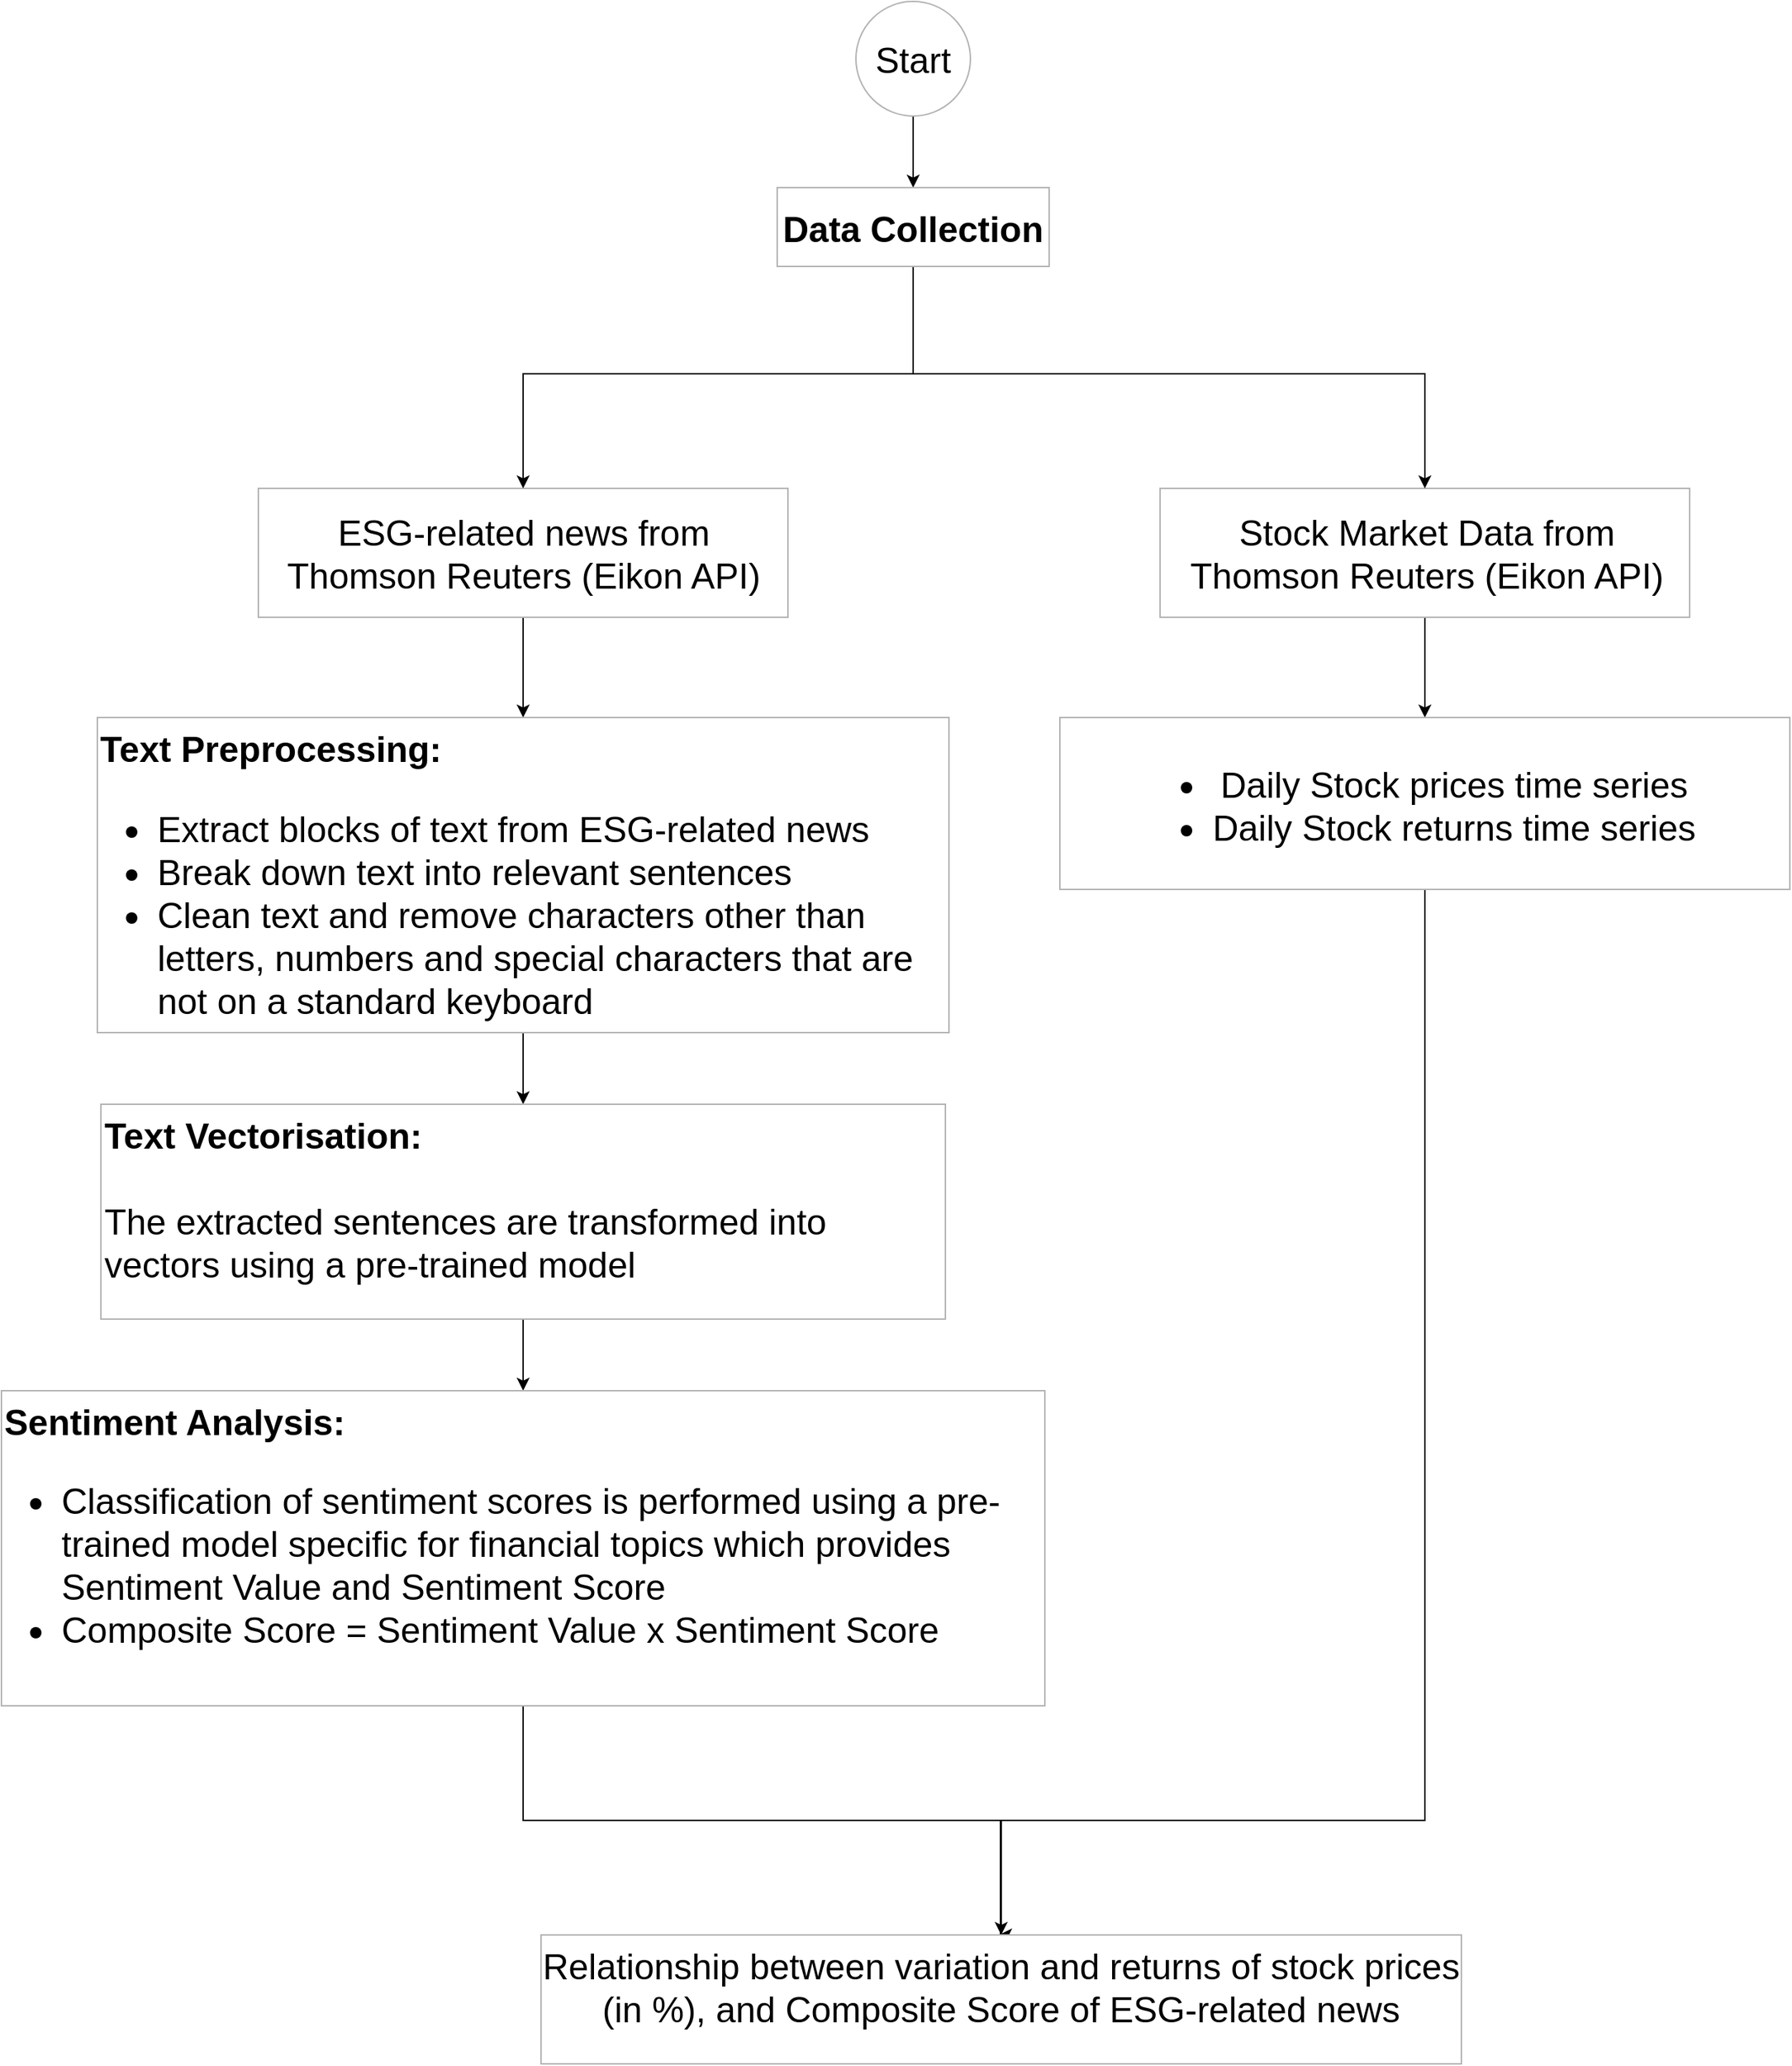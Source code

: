 <mxfile version="24.7.5">
  <diagram name="Page-1" id="VLJDBwGc8tw-kBL-8N2p">
    <mxGraphModel dx="2387" dy="4579" grid="1" gridSize="10" guides="1" tooltips="1" connect="1" arrows="1" fold="1" page="1" pageScale="1" pageWidth="827" pageHeight="1169" math="0" shadow="0">
      <root>
        <mxCell id="0" />
        <mxCell id="1" parent="0" />
        <mxCell id="1TPRH_xe5gjV9h8QFaa1-3" style="edgeStyle=orthogonalEdgeStyle;rounded=0;orthogonalLoop=1;jettySize=auto;html=1;entryX=0.5;entryY=0;entryDx=0;entryDy=0;" parent="1" source="x328PwAZrwwHZPL1ipOy-71" target="1TPRH_xe5gjV9h8QFaa1-2" edge="1">
          <mxGeometry relative="1" as="geometry" />
        </mxCell>
        <mxCell id="x328PwAZrwwHZPL1ipOy-71" value="&lt;font style=&quot;font-size: 25px;&quot;&gt;Start&lt;/font&gt;" style="strokeWidth=1;html=1;shape=mxgraph.flowchart.start_2;whiteSpace=wrap;fontSize=25;strokeColor=#B3B3B3;" parent="1" vertex="1">
          <mxGeometry x="-40" y="-2450" width="80" height="80" as="geometry" />
        </mxCell>
        <mxCell id="1TPRH_xe5gjV9h8QFaa1-6" style="edgeStyle=orthogonalEdgeStyle;rounded=0;orthogonalLoop=1;jettySize=auto;html=1;entryX=0.5;entryY=0;entryDx=0;entryDy=0;" parent="1" source="Cy4L_7yIVipCF6p3bhCm-1" target="Cy4L_7yIVipCF6p3bhCm-6" edge="1">
          <mxGeometry relative="1" as="geometry" />
        </mxCell>
        <mxCell id="Cy4L_7yIVipCF6p3bhCm-1" value="&lt;div style=&quot;font-size: 25px;&quot;&gt;&lt;span style=&quot;background-color: initial;&quot;&gt;ESG-related news from Thomson Reuters (Eikon API)&lt;/span&gt;&lt;br&gt;&lt;/div&gt;" style="rounded=0;whiteSpace=wrap;html=1;align=center;strokeColor=#B3B3B3;fontSize=25;verticalAlign=middle;" parent="1" vertex="1">
          <mxGeometry x="-457.5" y="-2110" width="370" height="90" as="geometry" />
        </mxCell>
        <mxCell id="Cy4L_7yIVipCF6p3bhCm-25" style="edgeStyle=orthogonalEdgeStyle;rounded=0;orthogonalLoop=1;jettySize=auto;html=1;" parent="1" source="Cy4L_7yIVipCF6p3bhCm-6" target="Cy4L_7yIVipCF6p3bhCm-8" edge="1">
          <mxGeometry relative="1" as="geometry" />
        </mxCell>
        <mxCell id="Cy4L_7yIVipCF6p3bhCm-6" value="&lt;p style=&quot;margin: 0cm; font-family: Aptos, sans-serif; font-size: 25px;&quot; class=&quot;MsoNormal&quot;&gt;&lt;font style=&quot;font-size: 25px;&quot;&gt;&lt;b style=&quot;font-size: 25px;&quot;&gt;&lt;span style=&quot;font-family: Helvetica; background-image: initial; background-position: initial; background-size: initial; background-repeat: initial; background-attachment: initial; background-origin: initial; background-clip: initial; font-size: 25px;&quot;&gt;Text Preprocessing:&lt;/span&gt;&lt;/b&gt;&lt;span style=&quot;font-family: &amp;quot;Times New Roman&amp;quot;, serif; font-size: 25px;&quot;&gt;&lt;/span&gt;&lt;/font&gt;&lt;/p&gt;&lt;ul style=&quot;margin-bottom: 0cm; font-size: 25px;&quot; type=&quot;disc&quot;&gt;&lt;li style=&quot;margin: 0cm; font-family: Aptos, sans-serif; background-image: initial; background-position: initial; background-size: initial; background-repeat: initial; background-attachment: initial; background-origin: initial; background-clip: initial; font-size: 25px;&quot; class=&quot;MsoNormal&quot;&gt;&lt;span style=&quot;font-family: Helvetica; font-size: 25px;&quot;&gt;&lt;font style=&quot;font-size: 25px;&quot;&gt;Extract blocks of text from ESG-related news&lt;/font&gt;&lt;/span&gt;&lt;/li&gt;&lt;li style=&quot;margin: 0cm; font-family: Aptos, sans-serif; background-image: initial; background-position: initial; background-size: initial; background-repeat: initial; background-attachment: initial; background-origin: initial; background-clip: initial; font-size: 25px;&quot; class=&quot;MsoNormal&quot;&gt;&lt;span style=&quot;font-family: Helvetica; font-size: 25px;&quot;&gt;&lt;font style=&quot;font-size: 25px;&quot;&gt;Break down text into relevant sentences&lt;/font&gt;&lt;/span&gt;&lt;/li&gt;&lt;li style=&quot;margin: 0cm; font-family: Aptos, sans-serif; background-image: initial; background-position: initial; background-size: initial; background-repeat: initial; background-attachment: initial; background-origin: initial; background-clip: initial; font-size: 25px;&quot; class=&quot;MsoNormal&quot;&gt;&lt;span style=&quot;font-family: Arial, sans-serif; font-size: 25px;&quot;&gt;&lt;font style=&quot;font-size: 25px;&quot;&gt;Clean text and remove characters other than letters, numbers and special characters that are not on a standard keyboard&lt;/font&gt;&lt;/span&gt;&lt;/li&gt;&lt;/ul&gt;" style="rounded=0;html=1;align=left;whiteSpace=wrap;resizable=1;autosize=0;resizeWidth=0;container=0;imageAspect=1;strokeColor=#B3B3B3;fontSize=25;verticalAlign=top;" parent="1" vertex="1">
          <mxGeometry x="-570" y="-1950" width="595" height="220" as="geometry" />
        </mxCell>
        <mxCell id="1TPRH_xe5gjV9h8QFaa1-7" style="edgeStyle=orthogonalEdgeStyle;rounded=0;orthogonalLoop=1;jettySize=auto;html=1;" parent="1" source="Cy4L_7yIVipCF6p3bhCm-8" target="Cy4L_7yIVipCF6p3bhCm-11" edge="1">
          <mxGeometry relative="1" as="geometry" />
        </mxCell>
        <mxCell id="Cy4L_7yIVipCF6p3bhCm-8" value="&lt;font style=&quot;font-size: 25px;&quot;&gt;&lt;font style=&quot;font-size: 25px;&quot;&gt;&lt;b style=&quot;font-size: 25px;&quot;&gt;Text Vectorisation:&lt;br style=&quot;font-size: 25px;&quot;&gt;&lt;/b&gt;&lt;/font&gt;&lt;span style=&quot;background-color: initial; font-size: 25px;&quot;&gt;&lt;b style=&quot;font-size: 25px;&quot;&gt;&lt;br style=&quot;font-size: 25px;&quot;&gt;&lt;/b&gt;The extracted sentences are transformed into vectors using a pre-trained model&lt;/span&gt;&lt;/font&gt;" style="rounded=0;whiteSpace=wrap;html=1;align=left;strokeColor=#B3B3B3;fontSize=25;verticalAlign=top;" parent="1" vertex="1">
          <mxGeometry x="-567.5" y="-1680" width="590" height="150" as="geometry" />
        </mxCell>
        <mxCell id="3QLeYfS6uihCZPVxcAaQ-1" style="edgeStyle=orthogonalEdgeStyle;rounded=0;orthogonalLoop=1;jettySize=auto;html=1;" edge="1" parent="1" source="Cy4L_7yIVipCF6p3bhCm-11" target="1TPRH_xe5gjV9h8QFaa1-13">
          <mxGeometry relative="1" as="geometry" />
        </mxCell>
        <mxCell id="Cy4L_7yIVipCF6p3bhCm-11" value="&lt;font style=&quot;font-size: 25px;&quot;&gt;&lt;b style=&quot;font-size: 25px;&quot;&gt;Sentiment Analysis:&lt;/b&gt;&lt;/font&gt;&lt;div style=&quot;font-size: 25px;&quot;&gt;&lt;ul style=&quot;font-size: 25px;&quot;&gt;&lt;li style=&quot;font-size: 25px;&quot;&gt;&lt;font style=&quot;font-size: 25px;&quot;&gt;Classification of sentiment scores is performed using a pre-trained model specific for financial topics which provides Sentiment Value and Sentiment Score&lt;/font&gt;&lt;/li&gt;&lt;li style=&quot;font-size: 25px;&quot;&gt;&lt;font style=&quot;font-size: 25px;&quot;&gt;Composite Score = Sentiment Value x Sentiment Score&amp;nbsp;&lt;/font&gt;&lt;/li&gt;&lt;/ul&gt;&lt;/div&gt;" style="rounded=0;whiteSpace=wrap;html=1;align=left;strokeColor=#B3B3B3;fontSize=25;verticalAlign=top;" parent="1" vertex="1">
          <mxGeometry x="-637" y="-1480" width="729" height="220" as="geometry" />
        </mxCell>
        <mxCell id="1TPRH_xe5gjV9h8QFaa1-10" style="edgeStyle=orthogonalEdgeStyle;rounded=0;orthogonalLoop=1;jettySize=auto;html=1;entryX=0.5;entryY=0;entryDx=0;entryDy=0;" parent="1" source="1TPRH_xe5gjV9h8QFaa1-1" target="1TPRH_xe5gjV9h8QFaa1-8" edge="1">
          <mxGeometry relative="1" as="geometry" />
        </mxCell>
        <mxCell id="1TPRH_xe5gjV9h8QFaa1-1" value="&lt;div style=&quot;text-align: center; font-size: 25px;&quot;&gt;&lt;span style=&quot;background-color: initial;&quot;&gt;Stock Market Data from Thomson Reuters (Eikon API)&lt;/span&gt;&lt;br&gt;&lt;/div&gt;" style="rounded=0;whiteSpace=wrap;html=1;align=left;strokeColor=#B3B3B3;fontSize=25;verticalAlign=middle;" parent="1" vertex="1">
          <mxGeometry x="172.5" y="-2110" width="370" height="90" as="geometry" />
        </mxCell>
        <mxCell id="1TPRH_xe5gjV9h8QFaa1-4" style="edgeStyle=orthogonalEdgeStyle;rounded=0;orthogonalLoop=1;jettySize=auto;html=1;entryX=0.5;entryY=0;entryDx=0;entryDy=0;" parent="1" source="1TPRH_xe5gjV9h8QFaa1-2" target="Cy4L_7yIVipCF6p3bhCm-1" edge="1">
          <mxGeometry relative="1" as="geometry">
            <Array as="points">
              <mxPoint y="-2190" />
              <mxPoint x="-272" y="-2190" />
            </Array>
          </mxGeometry>
        </mxCell>
        <mxCell id="1TPRH_xe5gjV9h8QFaa1-5" style="edgeStyle=orthogonalEdgeStyle;rounded=0;orthogonalLoop=1;jettySize=auto;html=1;entryX=0.5;entryY=0;entryDx=0;entryDy=0;" parent="1" source="1TPRH_xe5gjV9h8QFaa1-2" target="1TPRH_xe5gjV9h8QFaa1-1" edge="1">
          <mxGeometry relative="1" as="geometry">
            <Array as="points">
              <mxPoint y="-2190" />
              <mxPoint x="358" y="-2190" />
            </Array>
          </mxGeometry>
        </mxCell>
        <mxCell id="1TPRH_xe5gjV9h8QFaa1-2" value="&lt;font style=&quot;font-size: 25px;&quot;&gt;&lt;b style=&quot;font-size: 25px;&quot;&gt;Data Collection&lt;/b&gt;&lt;/font&gt;" style="rounded=0;whiteSpace=wrap;html=1;align=center;strokeColor=#B3B3B3;fontSize=25;verticalAlign=middle;" parent="1" vertex="1">
          <mxGeometry x="-95" y="-2320" width="190" height="55" as="geometry" />
        </mxCell>
        <mxCell id="3QLeYfS6uihCZPVxcAaQ-2" style="edgeStyle=orthogonalEdgeStyle;rounded=0;orthogonalLoop=1;jettySize=auto;html=1;" edge="1" parent="1" source="1TPRH_xe5gjV9h8QFaa1-8">
          <mxGeometry relative="1" as="geometry">
            <mxPoint x="60" y="-1100" as="targetPoint" />
            <Array as="points">
              <mxPoint x="358" y="-1180" />
              <mxPoint x="61" y="-1180" />
              <mxPoint x="61" y="-1100" />
            </Array>
          </mxGeometry>
        </mxCell>
        <mxCell id="1TPRH_xe5gjV9h8QFaa1-8" value="&lt;p class=&quot;MsoNormal&quot; style=&quot;margin: 0cm; font-size: 25px;&quot;&gt;&lt;/p&gt;&lt;ul&gt;&lt;li&gt;Daily Stock prices time series&lt;/li&gt;&lt;li&gt;Daily Stock returns time series&lt;/li&gt;&lt;/ul&gt;&lt;p&gt;&lt;/p&gt;" style="rounded=0;html=1;align=center;whiteSpace=wrap;resizable=1;autosize=0;resizeWidth=0;container=0;imageAspect=1;strokeColor=#B3B3B3;fontSize=25;verticalAlign=top;" parent="1" vertex="1">
          <mxGeometry x="102.5" y="-1950" width="510" height="120" as="geometry" />
        </mxCell>
        <mxCell id="1TPRH_xe5gjV9h8QFaa1-13" value="&lt;span&gt;Relationship between variation and returns of stock prices (in %), and Composite Score of ESG-related news&lt;/span&gt;" style="rounded=0;whiteSpace=wrap;html=1;align=center;strokeColor=#B3B3B3;fontSize=25;verticalAlign=top;fontStyle=0" parent="1" vertex="1">
          <mxGeometry x="-260" y="-1100" width="643" height="90" as="geometry" />
        </mxCell>
        <mxCell id="x328PwAZrwwHZPL1ipOy-94" value="Pointers" parent="0" />
        <mxCell id="x328PwAZrwwHZPL1ipOy-95" value="Shapes" style="" parent="0" />
      </root>
    </mxGraphModel>
  </diagram>
</mxfile>
